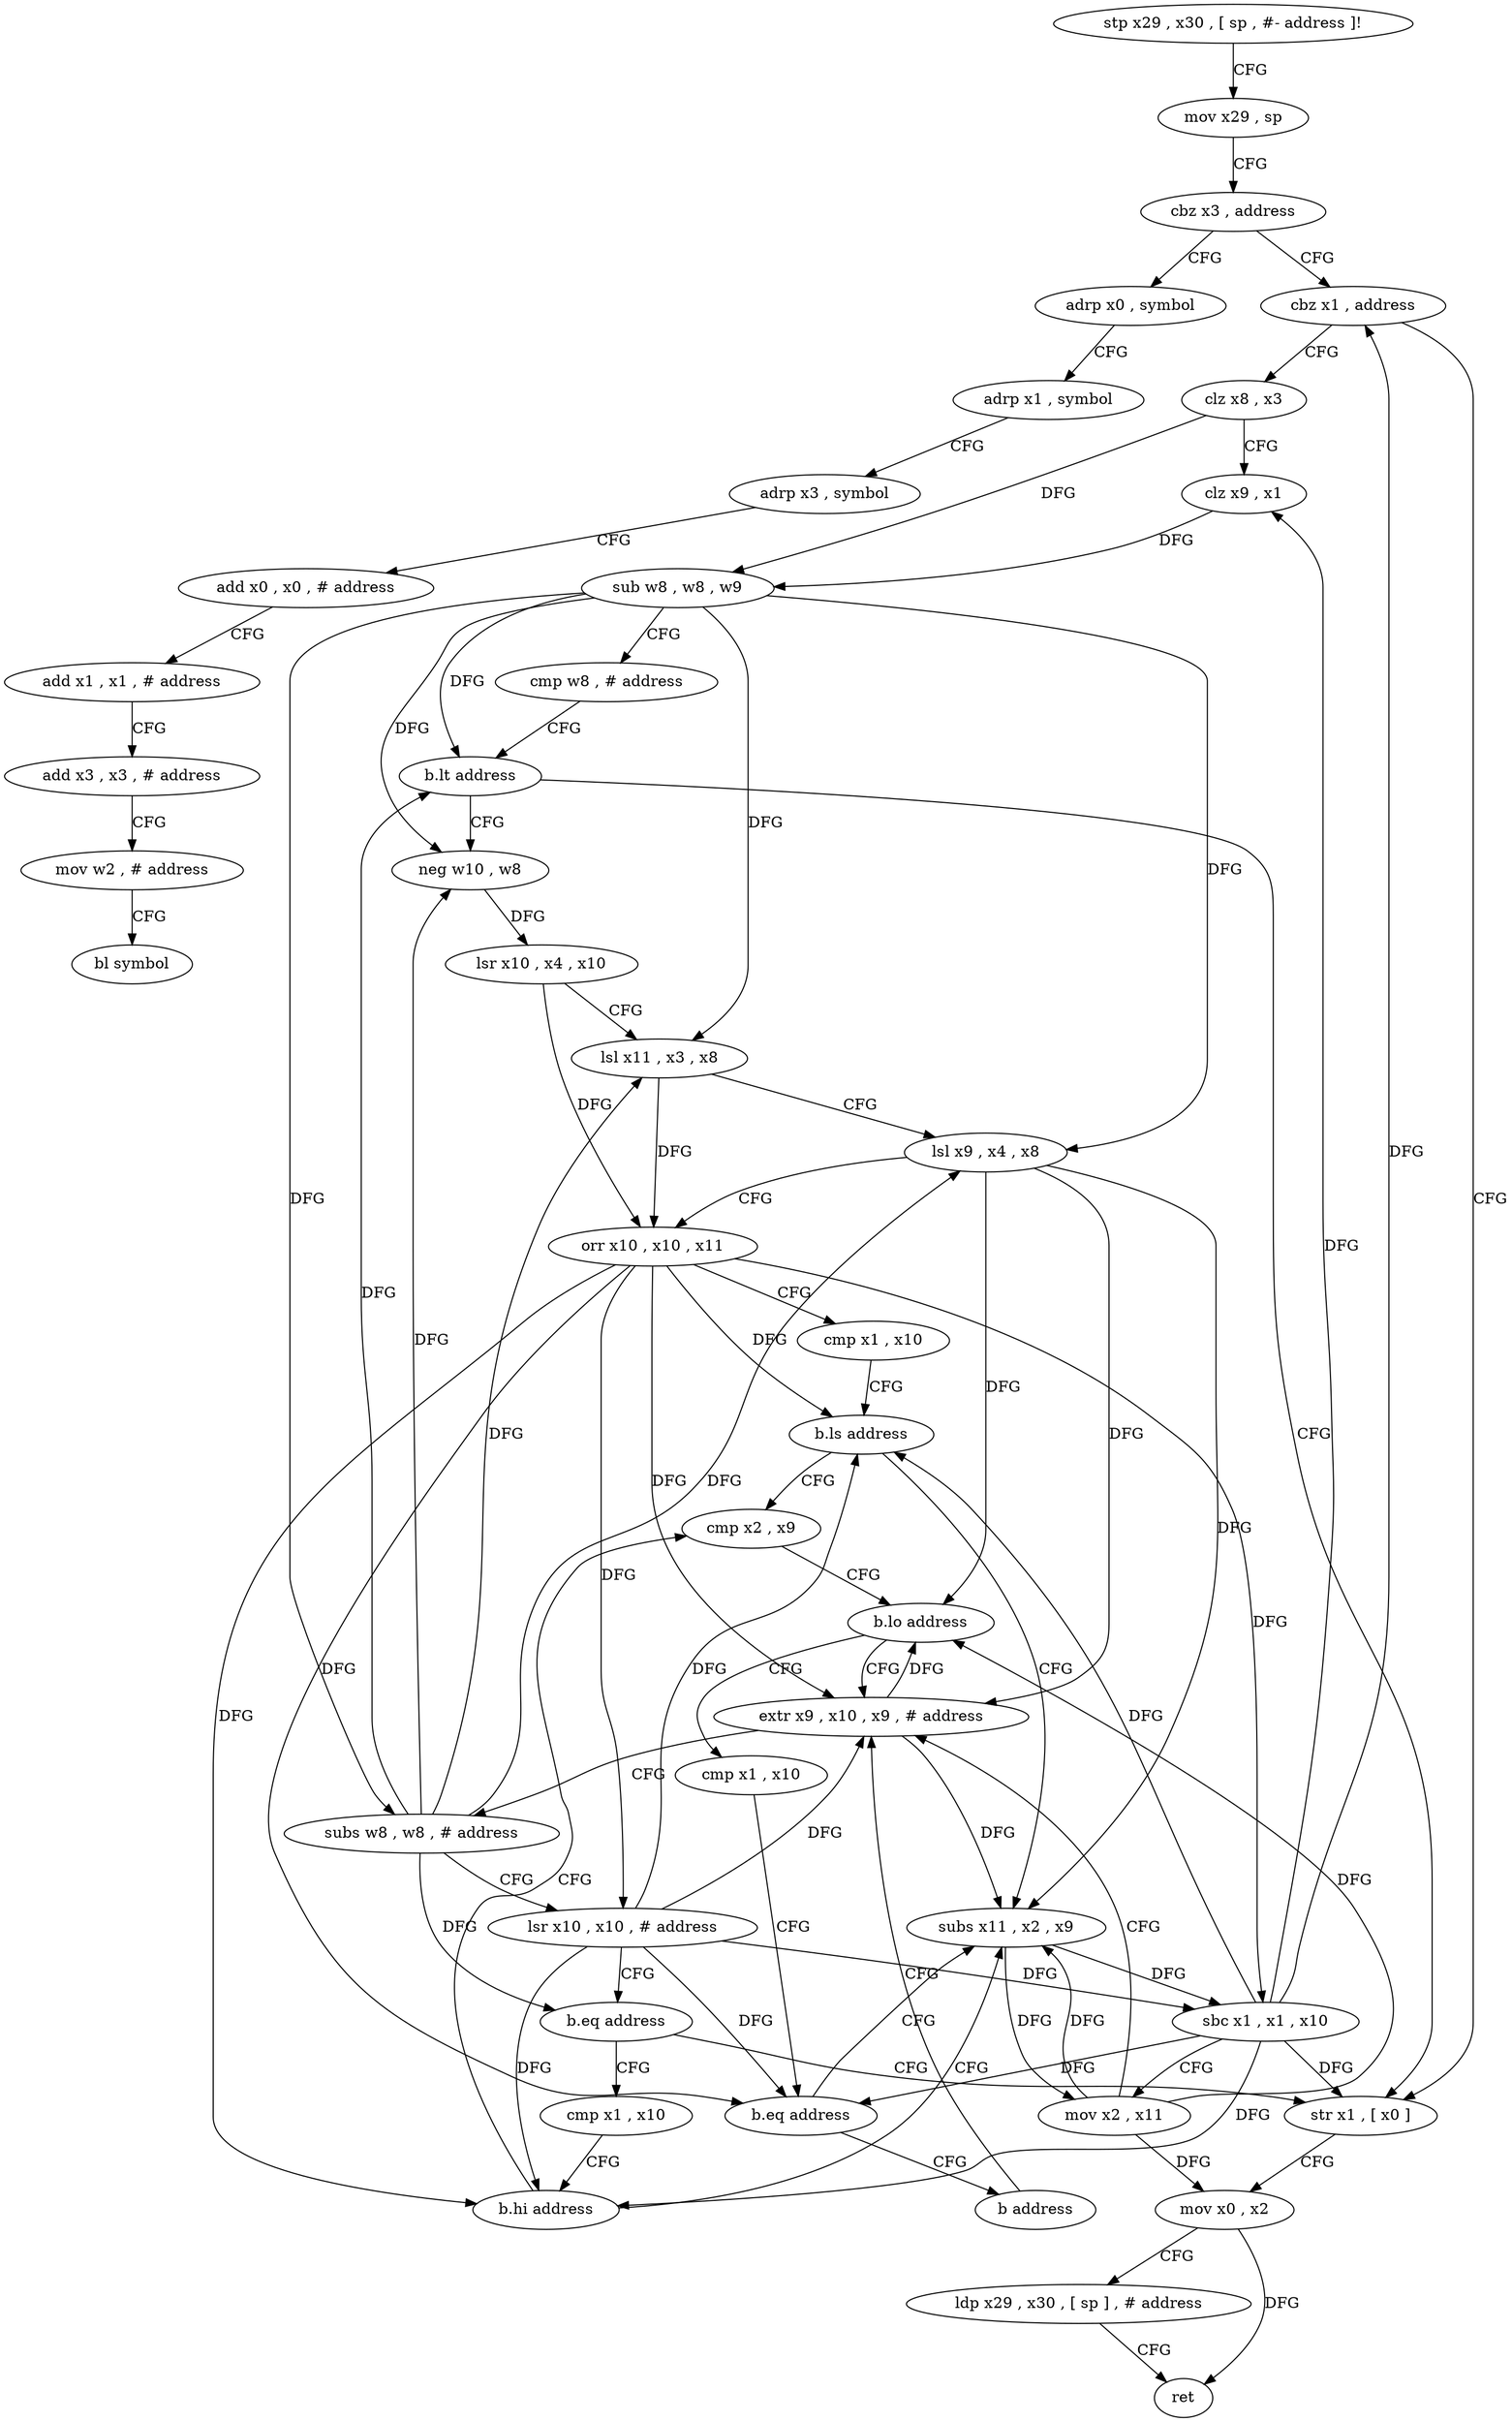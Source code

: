 digraph "func" {
"4210640" [label = "stp x29 , x30 , [ sp , #- address ]!" ]
"4210644" [label = "mov x29 , sp" ]
"4210648" [label = "cbz x3 , address" ]
"4210776" [label = "adrp x0 , symbol" ]
"4210652" [label = "cbz x1 , address" ]
"4210780" [label = "adrp x1 , symbol" ]
"4210784" [label = "adrp x3 , symbol" ]
"4210788" [label = "add x0 , x0 , # address" ]
"4210792" [label = "add x1 , x1 , # address" ]
"4210796" [label = "add x3 , x3 , # address" ]
"4210800" [label = "mov w2 , # address" ]
"4210804" [label = "bl symbol" ]
"4210760" [label = "str x1 , [ x0 ]" ]
"4210656" [label = "clz x8 , x3" ]
"4210764" [label = "mov x0 , x2" ]
"4210768" [label = "ldp x29 , x30 , [ sp ] , # address" ]
"4210772" [label = "ret" ]
"4210660" [label = "clz x9 , x1" ]
"4210664" [label = "sub w8 , w8 , w9" ]
"4210668" [label = "cmp w8 , # address" ]
"4210672" [label = "b.lt address" ]
"4210676" [label = "neg w10 , w8" ]
"4210680" [label = "lsr x10 , x4 , x10" ]
"4210684" [label = "lsl x11 , x3 , x8" ]
"4210688" [label = "lsl x9 , x4 , x8" ]
"4210692" [label = "orr x10 , x10 , x11" ]
"4210696" [label = "cmp x1 , x10" ]
"4210700" [label = "b.ls address" ]
"4210740" [label = "cmp x2 , x9" ]
"4210704" [label = "subs x11 , x2 , x9" ]
"4210744" [label = "b.lo address" ]
"4210716" [label = "extr x9 , x10 , x9 , # address" ]
"4210748" [label = "cmp x1 , x10" ]
"4210708" [label = "sbc x1 , x1 , x10" ]
"4210712" [label = "mov x2 , x11" ]
"4210720" [label = "subs w8 , w8 , # address" ]
"4210724" [label = "lsr x10 , x10 , # address" ]
"4210728" [label = "b.eq address" ]
"4210732" [label = "cmp x1 , x10" ]
"4210752" [label = "b.eq address" ]
"4210756" [label = "b address" ]
"4210736" [label = "b.hi address" ]
"4210640" -> "4210644" [ label = "CFG" ]
"4210644" -> "4210648" [ label = "CFG" ]
"4210648" -> "4210776" [ label = "CFG" ]
"4210648" -> "4210652" [ label = "CFG" ]
"4210776" -> "4210780" [ label = "CFG" ]
"4210652" -> "4210760" [ label = "CFG" ]
"4210652" -> "4210656" [ label = "CFG" ]
"4210780" -> "4210784" [ label = "CFG" ]
"4210784" -> "4210788" [ label = "CFG" ]
"4210788" -> "4210792" [ label = "CFG" ]
"4210792" -> "4210796" [ label = "CFG" ]
"4210796" -> "4210800" [ label = "CFG" ]
"4210800" -> "4210804" [ label = "CFG" ]
"4210760" -> "4210764" [ label = "CFG" ]
"4210656" -> "4210660" [ label = "CFG" ]
"4210656" -> "4210664" [ label = "DFG" ]
"4210764" -> "4210768" [ label = "CFG" ]
"4210764" -> "4210772" [ label = "DFG" ]
"4210768" -> "4210772" [ label = "CFG" ]
"4210660" -> "4210664" [ label = "DFG" ]
"4210664" -> "4210668" [ label = "CFG" ]
"4210664" -> "4210672" [ label = "DFG" ]
"4210664" -> "4210676" [ label = "DFG" ]
"4210664" -> "4210684" [ label = "DFG" ]
"4210664" -> "4210688" [ label = "DFG" ]
"4210664" -> "4210720" [ label = "DFG" ]
"4210668" -> "4210672" [ label = "CFG" ]
"4210672" -> "4210760" [ label = "CFG" ]
"4210672" -> "4210676" [ label = "CFG" ]
"4210676" -> "4210680" [ label = "DFG" ]
"4210680" -> "4210684" [ label = "CFG" ]
"4210680" -> "4210692" [ label = "DFG" ]
"4210684" -> "4210688" [ label = "CFG" ]
"4210684" -> "4210692" [ label = "DFG" ]
"4210688" -> "4210692" [ label = "CFG" ]
"4210688" -> "4210744" [ label = "DFG" ]
"4210688" -> "4210704" [ label = "DFG" ]
"4210688" -> "4210716" [ label = "DFG" ]
"4210692" -> "4210696" [ label = "CFG" ]
"4210692" -> "4210700" [ label = "DFG" ]
"4210692" -> "4210708" [ label = "DFG" ]
"4210692" -> "4210716" [ label = "DFG" ]
"4210692" -> "4210724" [ label = "DFG" ]
"4210692" -> "4210752" [ label = "DFG" ]
"4210692" -> "4210736" [ label = "DFG" ]
"4210696" -> "4210700" [ label = "CFG" ]
"4210700" -> "4210740" [ label = "CFG" ]
"4210700" -> "4210704" [ label = "CFG" ]
"4210740" -> "4210744" [ label = "CFG" ]
"4210704" -> "4210708" [ label = "DFG" ]
"4210704" -> "4210712" [ label = "DFG" ]
"4210744" -> "4210716" [ label = "CFG" ]
"4210744" -> "4210748" [ label = "CFG" ]
"4210716" -> "4210720" [ label = "CFG" ]
"4210716" -> "4210744" [ label = "DFG" ]
"4210716" -> "4210704" [ label = "DFG" ]
"4210748" -> "4210752" [ label = "CFG" ]
"4210708" -> "4210712" [ label = "CFG" ]
"4210708" -> "4210652" [ label = "DFG" ]
"4210708" -> "4210760" [ label = "DFG" ]
"4210708" -> "4210660" [ label = "DFG" ]
"4210708" -> "4210700" [ label = "DFG" ]
"4210708" -> "4210752" [ label = "DFG" ]
"4210708" -> "4210736" [ label = "DFG" ]
"4210712" -> "4210716" [ label = "CFG" ]
"4210712" -> "4210764" [ label = "DFG" ]
"4210712" -> "4210744" [ label = "DFG" ]
"4210712" -> "4210704" [ label = "DFG" ]
"4210720" -> "4210724" [ label = "CFG" ]
"4210720" -> "4210672" [ label = "DFG" ]
"4210720" -> "4210676" [ label = "DFG" ]
"4210720" -> "4210684" [ label = "DFG" ]
"4210720" -> "4210688" [ label = "DFG" ]
"4210720" -> "4210728" [ label = "DFG" ]
"4210724" -> "4210728" [ label = "CFG" ]
"4210724" -> "4210700" [ label = "DFG" ]
"4210724" -> "4210708" [ label = "DFG" ]
"4210724" -> "4210716" [ label = "DFG" ]
"4210724" -> "4210752" [ label = "DFG" ]
"4210724" -> "4210736" [ label = "DFG" ]
"4210728" -> "4210760" [ label = "CFG" ]
"4210728" -> "4210732" [ label = "CFG" ]
"4210732" -> "4210736" [ label = "CFG" ]
"4210752" -> "4210704" [ label = "CFG" ]
"4210752" -> "4210756" [ label = "CFG" ]
"4210756" -> "4210716" [ label = "CFG" ]
"4210736" -> "4210704" [ label = "CFG" ]
"4210736" -> "4210740" [ label = "CFG" ]
}
